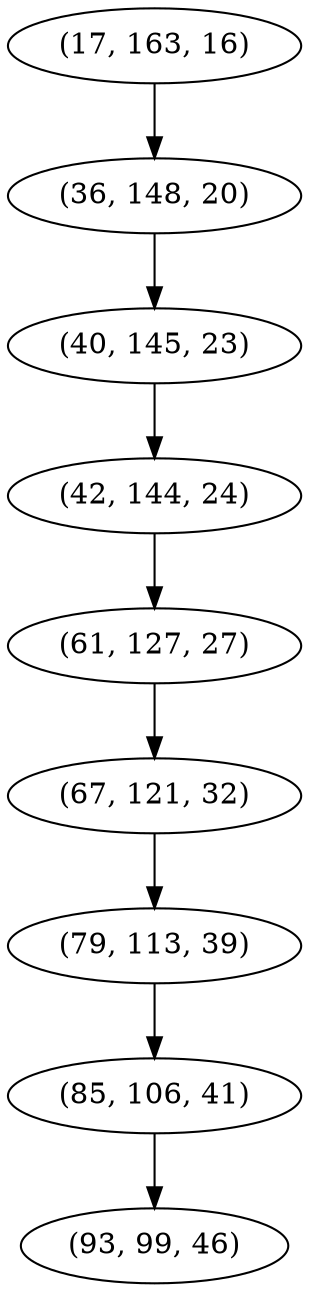 digraph tree {
    "(17, 163, 16)";
    "(36, 148, 20)";
    "(40, 145, 23)";
    "(42, 144, 24)";
    "(61, 127, 27)";
    "(67, 121, 32)";
    "(79, 113, 39)";
    "(85, 106, 41)";
    "(93, 99, 46)";
    "(17, 163, 16)" -> "(36, 148, 20)";
    "(36, 148, 20)" -> "(40, 145, 23)";
    "(40, 145, 23)" -> "(42, 144, 24)";
    "(42, 144, 24)" -> "(61, 127, 27)";
    "(61, 127, 27)" -> "(67, 121, 32)";
    "(67, 121, 32)" -> "(79, 113, 39)";
    "(79, 113, 39)" -> "(85, 106, 41)";
    "(85, 106, 41)" -> "(93, 99, 46)";
}
